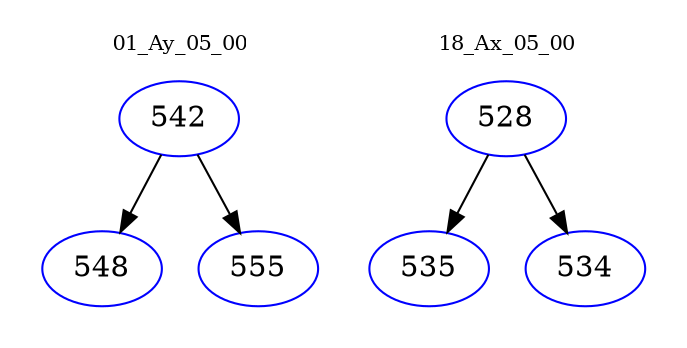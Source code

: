 digraph{
subgraph cluster_0 {
color = white
label = "01_Ay_05_00";
fontsize=10;
T0_542 [label="542", color="blue"]
T0_542 -> T0_548 [color="black"]
T0_548 [label="548", color="blue"]
T0_542 -> T0_555 [color="black"]
T0_555 [label="555", color="blue"]
}
subgraph cluster_1 {
color = white
label = "18_Ax_05_00";
fontsize=10;
T1_528 [label="528", color="blue"]
T1_528 -> T1_535 [color="black"]
T1_535 [label="535", color="blue"]
T1_528 -> T1_534 [color="black"]
T1_534 [label="534", color="blue"]
}
}
